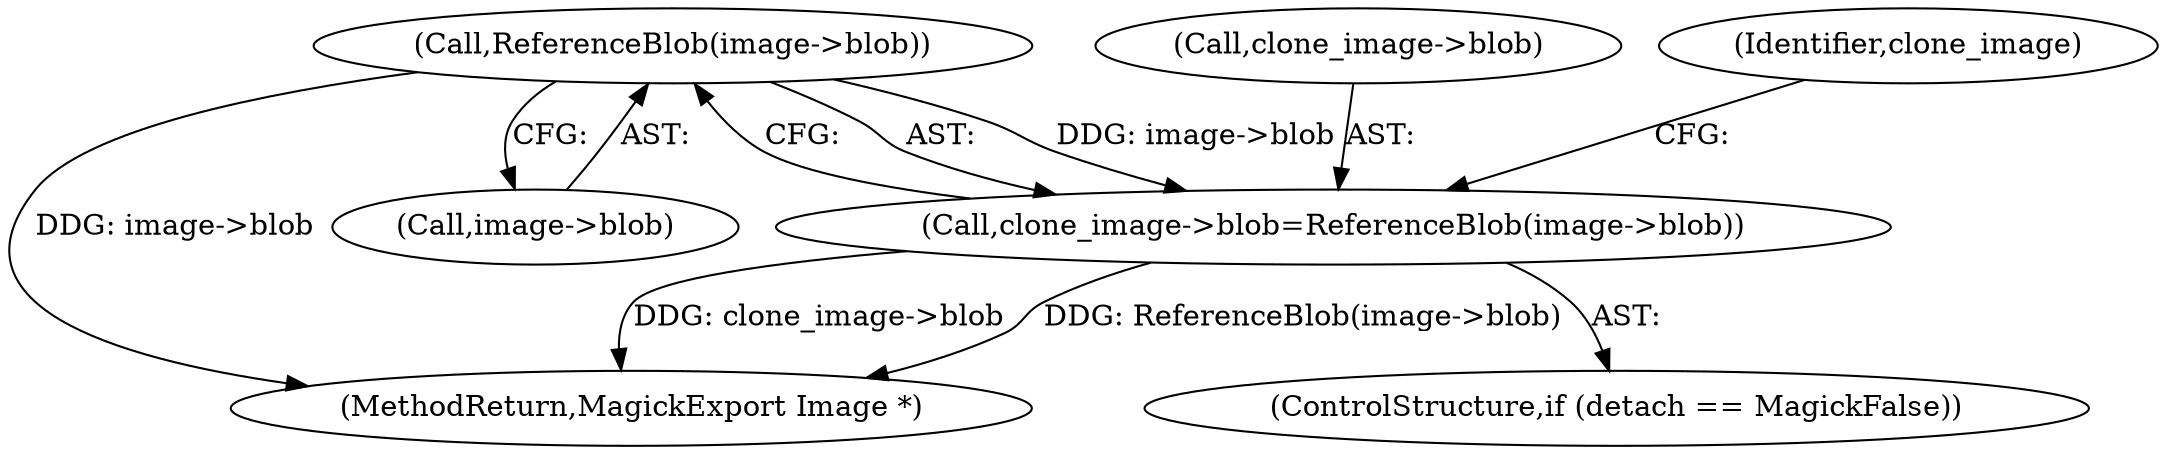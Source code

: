 digraph "0_ImageMagick_aecd0ada163a4d6c769cec178955d5f3e9316f2f_0@pointer" {
"1000504" [label="(Call,ReferenceBlob(image->blob))"];
"1000500" [label="(Call,clone_image->blob=ReferenceBlob(image->blob))"];
"1000501" [label="(Call,clone_image->blob)"];
"1000496" [label="(ControlStructure,if (detach == MagickFalse))"];
"1000768" [label="(MethodReturn,MagickExport Image *)"];
"1000505" [label="(Call,image->blob)"];
"1000504" [label="(Call,ReferenceBlob(image->blob))"];
"1000500" [label="(Call,clone_image->blob=ReferenceBlob(image->blob))"];
"1000530" [label="(Identifier,clone_image)"];
"1000504" -> "1000500"  [label="AST: "];
"1000504" -> "1000505"  [label="CFG: "];
"1000505" -> "1000504"  [label="AST: "];
"1000500" -> "1000504"  [label="CFG: "];
"1000504" -> "1000768"  [label="DDG: image->blob"];
"1000504" -> "1000500"  [label="DDG: image->blob"];
"1000500" -> "1000496"  [label="AST: "];
"1000501" -> "1000500"  [label="AST: "];
"1000530" -> "1000500"  [label="CFG: "];
"1000500" -> "1000768"  [label="DDG: clone_image->blob"];
"1000500" -> "1000768"  [label="DDG: ReferenceBlob(image->blob)"];
}
